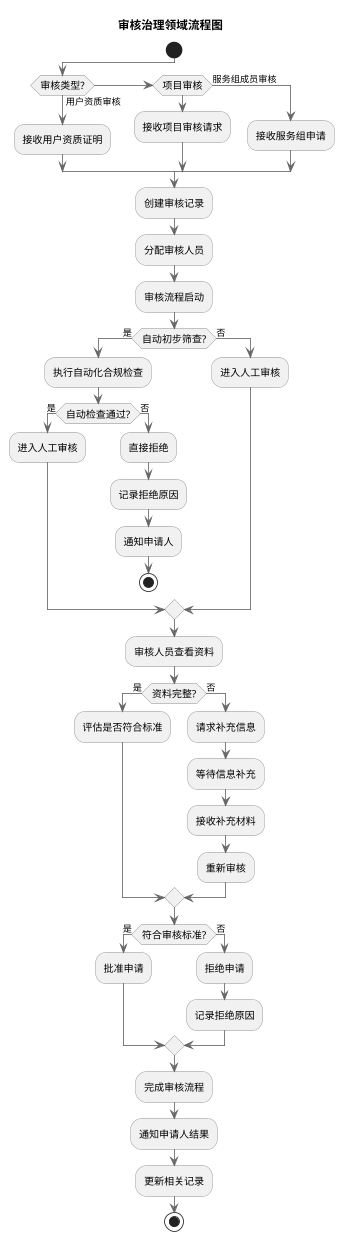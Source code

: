 @startuml audit-workflow
' ========================
' 审核治理领域流程图
' ========================

' ========================
' 全局配置
' ========================
scale 0.8
skinparam dpi 100
skinparam defaultFontName "PingFang SC"
skinparam activityFontSize 12
skinparam activityBorderColor #888888
skinparam backgroundColor white
skinparam shadowing false
skinparam ArrowColor #666666

title 审核治理领域流程图

' ========================
' 审核治理领域流程
' ========================
start

if (审核类型?) then (用户资质审核)
    :接收用户资质证明;
else if (项目审核) then
    :接收项目审核请求;
else (服务组成员审核)
    :接收服务组申请;
endif

:创建审核记录;
:分配审核人员;

:审核流程启动;

if (自动初步筛查?) then (是)
    :执行自动化合规检查;
    
    if (自动检查通过?) then (是)
        :进入人工审核;
    else (否)
        :直接拒绝;
        :记录拒绝原因;
        :通知申请人;
        stop
    endif
else (否)
    :进入人工审核;
endif

:审核人员查看资料;

if (资料完整?) then (是)
    :评估是否符合标准;
else (否)
    :请求补充信息;
    :等待信息补充;
    :接收补充材料;
    :重新审核;
endif

if (符合审核标准?) then (是)
    :批准申请;
else (否)
    :拒绝申请;
    :记录拒绝原因;
endif

:完成审核流程;
:通知申请人结果;
:更新相关记录;

stop

@enduml 
